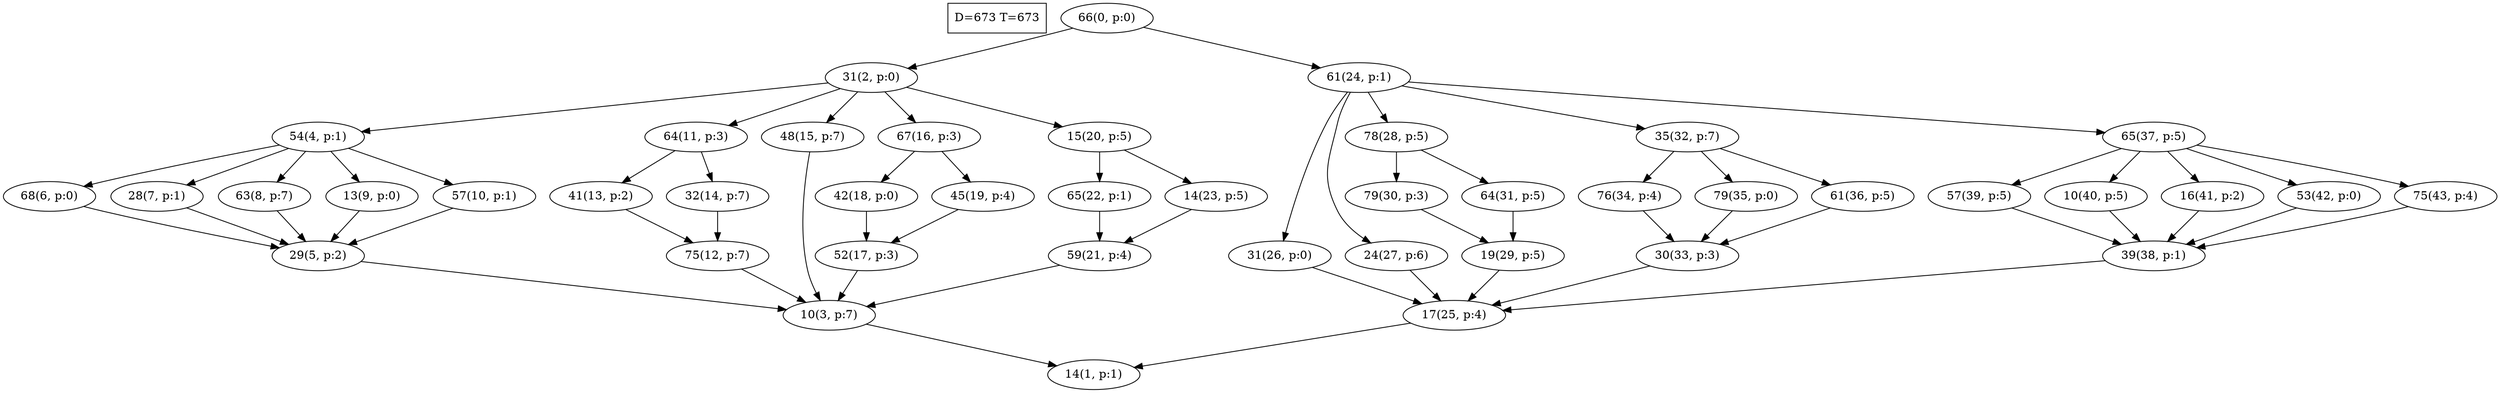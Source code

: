 digraph Task {
i [shape=box, label="D=673 T=673"]; 
0 [label="66(0, p:0)"];
1 [label="14(1, p:1)"];
2 [label="31(2, p:0)"];
3 [label="10(3, p:7)"];
4 [label="54(4, p:1)"];
5 [label="29(5, p:2)"];
6 [label="68(6, p:0)"];
7 [label="28(7, p:1)"];
8 [label="63(8, p:7)"];
9 [label="13(9, p:0)"];
10 [label="57(10, p:1)"];
11 [label="64(11, p:3)"];
12 [label="75(12, p:7)"];
13 [label="41(13, p:2)"];
14 [label="32(14, p:7)"];
15 [label="48(15, p:7)"];
16 [label="67(16, p:3)"];
17 [label="52(17, p:3)"];
18 [label="42(18, p:0)"];
19 [label="45(19, p:4)"];
20 [label="15(20, p:5)"];
21 [label="59(21, p:4)"];
22 [label="65(22, p:1)"];
23 [label="14(23, p:5)"];
24 [label="61(24, p:1)"];
25 [label="17(25, p:4)"];
26 [label="31(26, p:0)"];
27 [label="24(27, p:6)"];
28 [label="78(28, p:5)"];
29 [label="19(29, p:5)"];
30 [label="79(30, p:3)"];
31 [label="64(31, p:5)"];
32 [label="35(32, p:7)"];
33 [label="30(33, p:3)"];
34 [label="76(34, p:4)"];
35 [label="79(35, p:0)"];
36 [label="61(36, p:5)"];
37 [label="65(37, p:5)"];
38 [label="39(38, p:1)"];
39 [label="57(39, p:5)"];
40 [label="10(40, p:5)"];
41 [label="16(41, p:2)"];
42 [label="53(42, p:0)"];
43 [label="75(43, p:4)"];
0 -> 2;
0 -> 24;
2 -> 4;
2 -> 11;
2 -> 15;
2 -> 16;
2 -> 20;
3 -> 1;
4 -> 6;
4 -> 7;
4 -> 8;
4 -> 9;
4 -> 10;
5 -> 3;
6 -> 5;
7 -> 5;
8 -> 5;
9 -> 5;
10 -> 5;
11 -> 13;
11 -> 14;
12 -> 3;
13 -> 12;
14 -> 12;
15 -> 3;
16 -> 18;
16 -> 19;
17 -> 3;
18 -> 17;
19 -> 17;
20 -> 22;
20 -> 23;
21 -> 3;
22 -> 21;
23 -> 21;
24 -> 26;
24 -> 27;
24 -> 28;
24 -> 32;
24 -> 37;
25 -> 1;
26 -> 25;
27 -> 25;
28 -> 30;
28 -> 31;
29 -> 25;
30 -> 29;
31 -> 29;
32 -> 34;
32 -> 35;
32 -> 36;
33 -> 25;
34 -> 33;
35 -> 33;
36 -> 33;
37 -> 39;
37 -> 40;
37 -> 41;
37 -> 42;
37 -> 43;
38 -> 25;
39 -> 38;
40 -> 38;
41 -> 38;
42 -> 38;
43 -> 38;
}